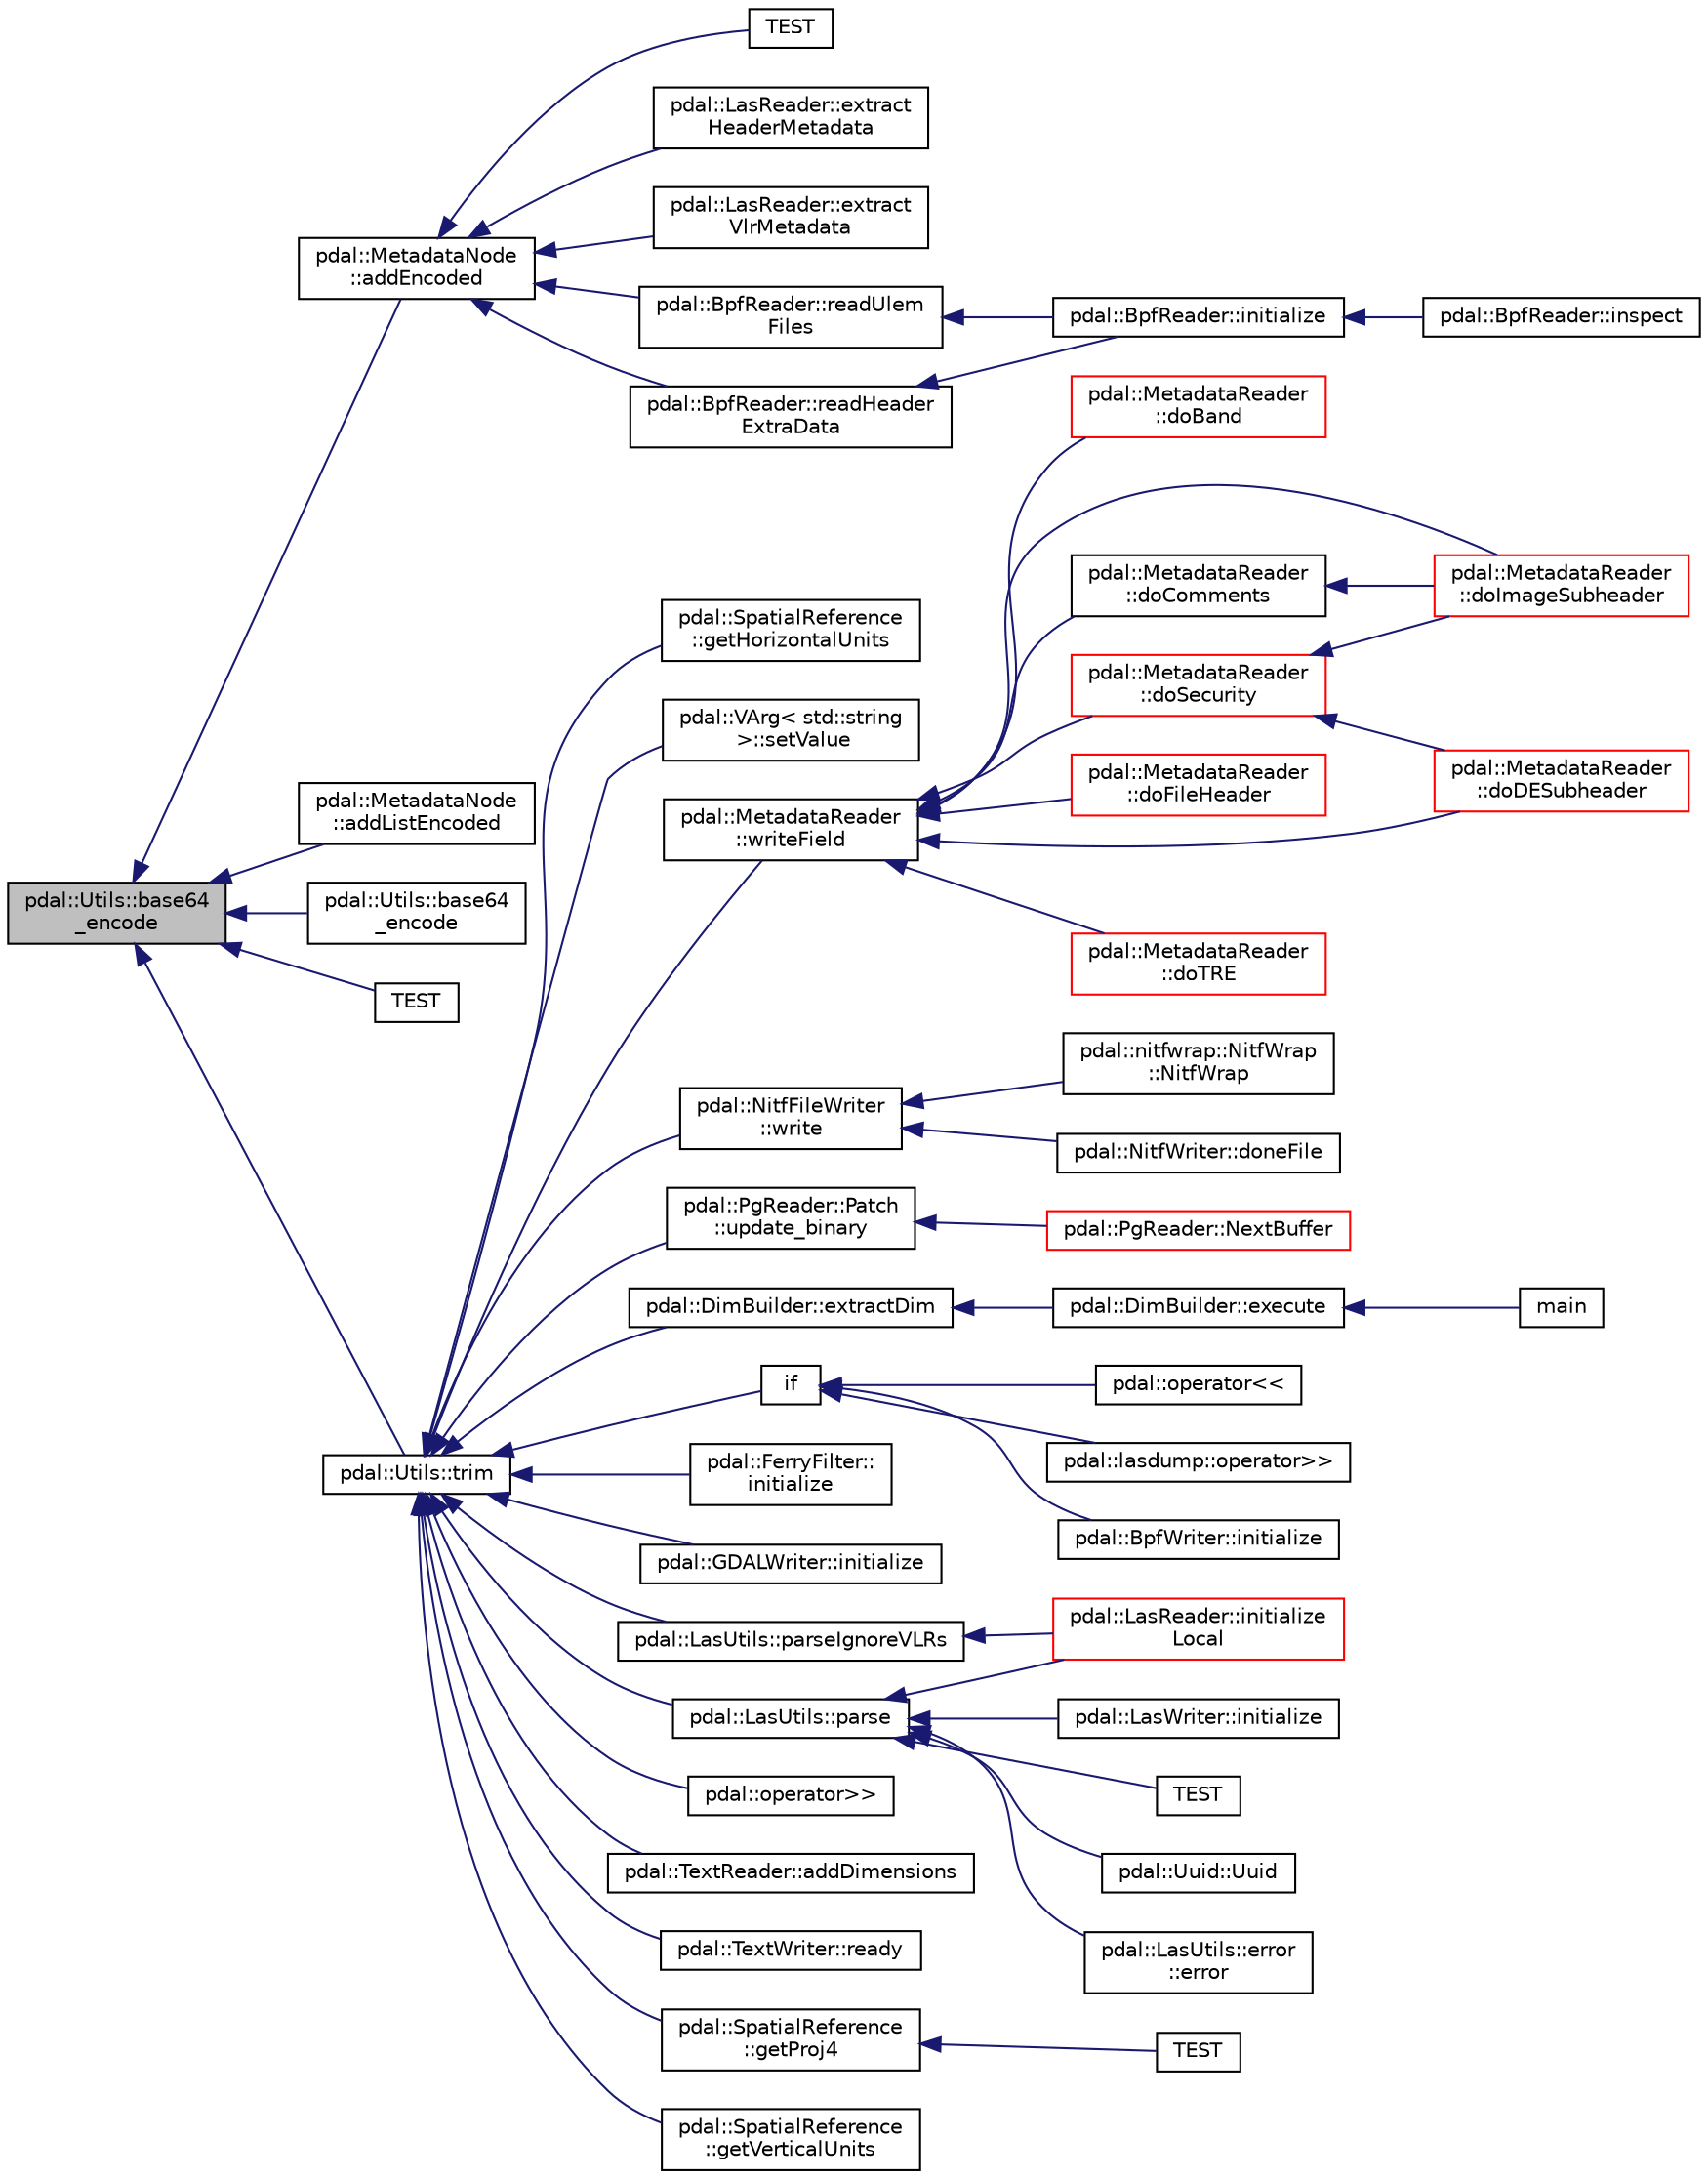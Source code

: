 digraph "pdal::Utils::base64_encode"
{
  edge [fontname="Helvetica",fontsize="10",labelfontname="Helvetica",labelfontsize="10"];
  node [fontname="Helvetica",fontsize="10",shape=record];
  rankdir="LR";
  Node1 [label="pdal::Utils::base64\l_encode",height=0.2,width=0.4,color="black", fillcolor="grey75", style="filled", fontcolor="black"];
  Node1 -> Node2 [dir="back",color="midnightblue",fontsize="10",style="solid",fontname="Helvetica"];
  Node2 [label="pdal::MetadataNode\l::addEncoded",height=0.2,width=0.4,color="black", fillcolor="white", style="filled",URL="$classpdal_1_1MetadataNode.html#a5f0ad468dcce89e60406eb00e4b0b543"];
  Node2 -> Node3 [dir="back",color="midnightblue",fontsize="10",style="solid",fontname="Helvetica"];
  Node3 [label="pdal::LasReader::extract\lHeaderMetadata",height=0.2,width=0.4,color="black", fillcolor="white", style="filled",URL="$classpdal_1_1LasReader.html#ae37da23f5ec384cb4b43be8c9676805a"];
  Node2 -> Node4 [dir="back",color="midnightblue",fontsize="10",style="solid",fontname="Helvetica"];
  Node4 [label="pdal::LasReader::extract\lVlrMetadata",height=0.2,width=0.4,color="black", fillcolor="white", style="filled",URL="$classpdal_1_1LasReader.html#a8f23a011c750b9942cc26f6ba50ad3b1"];
  Node2 -> Node5 [dir="back",color="midnightblue",fontsize="10",style="solid",fontname="Helvetica"];
  Node5 [label="pdal::BpfReader::readHeader\lExtraData",height=0.2,width=0.4,color="black", fillcolor="white", style="filled",URL="$classpdal_1_1BpfReader.html#ad79ce277210a06587dda542c676c322c"];
  Node5 -> Node6 [dir="back",color="midnightblue",fontsize="10",style="solid",fontname="Helvetica"];
  Node6 [label="pdal::BpfReader::initialize",height=0.2,width=0.4,color="black", fillcolor="white", style="filled",URL="$classpdal_1_1BpfReader.html#ab7dd5387cb7f88c2c5bbbc1d4838be50"];
  Node6 -> Node7 [dir="back",color="midnightblue",fontsize="10",style="solid",fontname="Helvetica"];
  Node7 [label="pdal::BpfReader::inspect",height=0.2,width=0.4,color="black", fillcolor="white", style="filled",URL="$classpdal_1_1BpfReader.html#accb0283f384ad927abc5f37881be748c"];
  Node2 -> Node8 [dir="back",color="midnightblue",fontsize="10",style="solid",fontname="Helvetica"];
  Node8 [label="pdal::BpfReader::readUlem\lFiles",height=0.2,width=0.4,color="black", fillcolor="white", style="filled",URL="$classpdal_1_1BpfReader.html#a8cc4909dafb875bb06b513478a31408d"];
  Node8 -> Node6 [dir="back",color="midnightblue",fontsize="10",style="solid",fontname="Helvetica"];
  Node2 -> Node9 [dir="back",color="midnightblue",fontsize="10",style="solid",fontname="Helvetica"];
  Node9 [label="TEST",height=0.2,width=0.4,color="black", fillcolor="white", style="filled",URL="$MetadataTest_8cpp.html#a51418dfaf40922e4a44ca87031aebf4b"];
  Node1 -> Node10 [dir="back",color="midnightblue",fontsize="10",style="solid",fontname="Helvetica"];
  Node10 [label="pdal::MetadataNode\l::addListEncoded",height=0.2,width=0.4,color="black", fillcolor="white", style="filled",URL="$classpdal_1_1MetadataNode.html#a6e47728d4f9a4aefaa92e7ba19bbfb76"];
  Node1 -> Node11 [dir="back",color="midnightblue",fontsize="10",style="solid",fontname="Helvetica"];
  Node11 [label="pdal::Utils::base64\l_encode",height=0.2,width=0.4,color="black", fillcolor="white", style="filled",URL="$namespacepdal_1_1Utils.html#a6afb17d343ab75a055584b85bcf437bc"];
  Node1 -> Node12 [dir="back",color="midnightblue",fontsize="10",style="solid",fontname="Helvetica"];
  Node12 [label="TEST",height=0.2,width=0.4,color="black", fillcolor="white", style="filled",URL="$BPFTest_8cpp.html#ad6914e3a20cefae0971f8586adce22d7"];
  Node1 -> Node13 [dir="back",color="midnightblue",fontsize="10",style="solid",fontname="Helvetica"];
  Node13 [label="pdal::Utils::trim",height=0.2,width=0.4,color="black", fillcolor="white", style="filled",URL="$namespacepdal_1_1Utils.html#ac5d9d3dfd3f4611182c07aa85e27c1e4"];
  Node13 -> Node14 [dir="back",color="midnightblue",fontsize="10",style="solid",fontname="Helvetica"];
  Node14 [label="pdal::DimBuilder::extractDim",height=0.2,width=0.4,color="black", fillcolor="white", style="filled",URL="$classpdal_1_1DimBuilder.html#a51bc21469f4546a9d5152f725ae41345"];
  Node14 -> Node15 [dir="back",color="midnightblue",fontsize="10",style="solid",fontname="Helvetica"];
  Node15 [label="pdal::DimBuilder::execute",height=0.2,width=0.4,color="black", fillcolor="white", style="filled",URL="$classpdal_1_1DimBuilder.html#a80dc37c7ba907d37af6ce04620364855"];
  Node15 -> Node16 [dir="back",color="midnightblue",fontsize="10",style="solid",fontname="Helvetica"];
  Node16 [label="main",height=0.2,width=0.4,color="black", fillcolor="white", style="filled",URL="$DimBuilder_8cpp.html#a0ddf1224851353fc92bfbff6f499fa97"];
  Node13 -> Node17 [dir="back",color="midnightblue",fontsize="10",style="solid",fontname="Helvetica"];
  Node17 [label="if",height=0.2,width=0.4,color="black", fillcolor="white", style="filled",URL="$classList_8js.html#a42fbbb7edefed1ff7799c7b86d320046"];
  Node17 -> Node18 [dir="back",color="midnightblue",fontsize="10",style="solid",fontname="Helvetica"];
  Node18 [label="pdal::BpfWriter::initialize",height=0.2,width=0.4,color="black", fillcolor="white", style="filled",URL="$classpdal_1_1BpfWriter.html#a526c1c3f5d9b660155d8f44a5ade8de2"];
  Node17 -> Node19 [dir="back",color="midnightblue",fontsize="10",style="solid",fontname="Helvetica"];
  Node19 [label="pdal::operator\<\<",height=0.2,width=0.4,color="black", fillcolor="white", style="filled",URL="$namespacepdal.html#ae14e5c0a92c5d7339247bde42e83a812"];
  Node17 -> Node20 [dir="back",color="midnightblue",fontsize="10",style="solid",fontname="Helvetica"];
  Node20 [label="pdal::lasdump::operator\>\>",height=0.2,width=0.4,color="black", fillcolor="white", style="filled",URL="$namespacepdal_1_1lasdump.html#ab51aa7936f52ecf93e594288c0032545"];
  Node13 -> Node21 [dir="back",color="midnightblue",fontsize="10",style="solid",fontname="Helvetica"];
  Node21 [label="pdal::FerryFilter::\linitialize",height=0.2,width=0.4,color="black", fillcolor="white", style="filled",URL="$classpdal_1_1FerryFilter.html#a9477df165d2db87405b8af1bba818113"];
  Node13 -> Node22 [dir="back",color="midnightblue",fontsize="10",style="solid",fontname="Helvetica"];
  Node22 [label="pdal::GDALWriter::initialize",height=0.2,width=0.4,color="black", fillcolor="white", style="filled",URL="$classpdal_1_1GDALWriter.html#ab4e5955973f0f549c8399f39b571f634"];
  Node13 -> Node23 [dir="back",color="midnightblue",fontsize="10",style="solid",fontname="Helvetica"];
  Node23 [label="pdal::LasUtils::parseIgnoreVLRs",height=0.2,width=0.4,color="black", fillcolor="white", style="filled",URL="$namespacepdal_1_1LasUtils.html#aa3390d8572d48c1f2294cde07e614319"];
  Node23 -> Node24 [dir="back",color="midnightblue",fontsize="10",style="solid",fontname="Helvetica"];
  Node24 [label="pdal::LasReader::initialize\lLocal",height=0.2,width=0.4,color="red", fillcolor="white", style="filled",URL="$classpdal_1_1LasReader.html#a998510dc0b7d1b59387a5c2686c27f46"];
  Node13 -> Node25 [dir="back",color="midnightblue",fontsize="10",style="solid",fontname="Helvetica"];
  Node25 [label="pdal::LasUtils::parse",height=0.2,width=0.4,color="black", fillcolor="white", style="filled",URL="$namespacepdal_1_1LasUtils.html#aa78ca118dc2638ab806bec5afb12b224"];
  Node25 -> Node26 [dir="back",color="midnightblue",fontsize="10",style="solid",fontname="Helvetica"];
  Node26 [label="pdal::LasUtils::error\l::error",height=0.2,width=0.4,color="black", fillcolor="white", style="filled",URL="$structpdal_1_1LasUtils_1_1error.html#a96fcbe86a7b0480997a9af72956d34d1"];
  Node25 -> Node27 [dir="back",color="midnightblue",fontsize="10",style="solid",fontname="Helvetica"];
  Node27 [label="pdal::LasWriter::initialize",height=0.2,width=0.4,color="black", fillcolor="white", style="filled",URL="$classpdal_1_1LasWriter.html#ac06df277822c359343f95003bfda9cce"];
  Node25 -> Node24 [dir="back",color="midnightblue",fontsize="10",style="solid",fontname="Helvetica"];
  Node25 -> Node28 [dir="back",color="midnightblue",fontsize="10",style="solid",fontname="Helvetica"];
  Node28 [label="TEST",height=0.2,width=0.4,color="black", fillcolor="white", style="filled",URL="$ProgramArgsTest_8cpp.html#a5c58b8358e6272f453c00259f5b2ad75"];
  Node25 -> Node29 [dir="back",color="midnightblue",fontsize="10",style="solid",fontname="Helvetica"];
  Node29 [label="pdal::Uuid::Uuid",height=0.2,width=0.4,color="black", fillcolor="white", style="filled",URL="$classpdal_1_1Uuid.html#a9df2a9432eaeaff6bb97761e7be07d38"];
  Node13 -> Node30 [dir="back",color="midnightblue",fontsize="10",style="solid",fontname="Helvetica"];
  Node30 [label="pdal::operator\>\>",height=0.2,width=0.4,color="black", fillcolor="white", style="filled",URL="$namespacepdal.html#a5ac6fd6a9c52e0df8447ef85c2bb30d8"];
  Node13 -> Node31 [dir="back",color="midnightblue",fontsize="10",style="solid",fontname="Helvetica"];
  Node31 [label="pdal::TextReader::addDimensions",height=0.2,width=0.4,color="black", fillcolor="white", style="filled",URL="$classpdal_1_1TextReader.html#ae502ea3c6508d9c5a5661d5641893d40"];
  Node13 -> Node32 [dir="back",color="midnightblue",fontsize="10",style="solid",fontname="Helvetica"];
  Node32 [label="pdal::TextWriter::ready",height=0.2,width=0.4,color="black", fillcolor="white", style="filled",URL="$classpdal_1_1TextWriter.html#ac1d9448dc94fc5272631b7066301e521"];
  Node13 -> Node33 [dir="back",color="midnightblue",fontsize="10",style="solid",fontname="Helvetica"];
  Node33 [label="pdal::SpatialReference\l::getProj4",height=0.2,width=0.4,color="black", fillcolor="white", style="filled",URL="$classpdal_1_1SpatialReference.html#a3c1bf2c55ef7d9702b7c19b429548247"];
  Node33 -> Node34 [dir="back",color="midnightblue",fontsize="10",style="solid",fontname="Helvetica"];
  Node34 [label="TEST",height=0.2,width=0.4,color="black", fillcolor="white", style="filled",URL="$SpatialReferenceTest_8cpp.html#a84d1a7f5c73466e100d37cc72ae74ddc"];
  Node13 -> Node35 [dir="back",color="midnightblue",fontsize="10",style="solid",fontname="Helvetica"];
  Node35 [label="pdal::SpatialReference\l::getVerticalUnits",height=0.2,width=0.4,color="black", fillcolor="white", style="filled",URL="$classpdal_1_1SpatialReference.html#a488ba1399efef87ca41b959fdff8746b"];
  Node13 -> Node36 [dir="back",color="midnightblue",fontsize="10",style="solid",fontname="Helvetica"];
  Node36 [label="pdal::SpatialReference\l::getHorizontalUnits",height=0.2,width=0.4,color="black", fillcolor="white", style="filled",URL="$classpdal_1_1SpatialReference.html#accc766304029ee26834a0beeb411b0f5"];
  Node13 -> Node37 [dir="back",color="midnightblue",fontsize="10",style="solid",fontname="Helvetica"];
  Node37 [label="pdal::VArg\< std::string\l \>::setValue",height=0.2,width=0.4,color="black", fillcolor="white", style="filled",URL="$classpdal_1_1VArg_3_01std_1_1string_01_4.html#ac5084a8a9dee040fb8ec7be19092572d"];
  Node13 -> Node38 [dir="back",color="midnightblue",fontsize="10",style="solid",fontname="Helvetica"];
  Node38 [label="pdal::MetadataReader\l::writeField",height=0.2,width=0.4,color="black", fillcolor="white", style="filled",URL="$classpdal_1_1MetadataReader.html#a1c64a95d8aa3024eac8fe8f98be64df4"];
  Node38 -> Node39 [dir="back",color="midnightblue",fontsize="10",style="solid",fontname="Helvetica"];
  Node39 [label="pdal::MetadataReader\l::doBand",height=0.2,width=0.4,color="red", fillcolor="white", style="filled",URL="$classpdal_1_1MetadataReader.html#ad251dfabc6e167a8a5d881b052429d71"];
  Node38 -> Node40 [dir="back",color="midnightblue",fontsize="10",style="solid",fontname="Helvetica"];
  Node40 [label="pdal::MetadataReader\l::doComments",height=0.2,width=0.4,color="black", fillcolor="white", style="filled",URL="$classpdal_1_1MetadataReader.html#afb1769d68bcf716541f8703da322212d"];
  Node40 -> Node41 [dir="back",color="midnightblue",fontsize="10",style="solid",fontname="Helvetica"];
  Node41 [label="pdal::MetadataReader\l::doImageSubheader",height=0.2,width=0.4,color="red", fillcolor="white", style="filled",URL="$classpdal_1_1MetadataReader.html#a0f0fd61c776d52aa63dbc6f96b0bd9cd"];
  Node38 -> Node42 [dir="back",color="midnightblue",fontsize="10",style="solid",fontname="Helvetica"];
  Node42 [label="pdal::MetadataReader\l::doDESubheader",height=0.2,width=0.4,color="red", fillcolor="white", style="filled",URL="$classpdal_1_1MetadataReader.html#a09371cc1f564e82c16f6a77648c02a00"];
  Node38 -> Node43 [dir="back",color="midnightblue",fontsize="10",style="solid",fontname="Helvetica"];
  Node43 [label="pdal::MetadataReader\l::doFileHeader",height=0.2,width=0.4,color="red", fillcolor="white", style="filled",URL="$classpdal_1_1MetadataReader.html#aa427c00702c8c857bf835f941dcad27c"];
  Node38 -> Node41 [dir="back",color="midnightblue",fontsize="10",style="solid",fontname="Helvetica"];
  Node38 -> Node44 [dir="back",color="midnightblue",fontsize="10",style="solid",fontname="Helvetica"];
  Node44 [label="pdal::MetadataReader\l::doSecurity",height=0.2,width=0.4,color="red", fillcolor="white", style="filled",URL="$classpdal_1_1MetadataReader.html#aa46481f230ff9c0a410be9b039f72d80"];
  Node44 -> Node42 [dir="back",color="midnightblue",fontsize="10",style="solid",fontname="Helvetica"];
  Node44 -> Node41 [dir="back",color="midnightblue",fontsize="10",style="solid",fontname="Helvetica"];
  Node38 -> Node45 [dir="back",color="midnightblue",fontsize="10",style="solid",fontname="Helvetica"];
  Node45 [label="pdal::MetadataReader\l::doTRE",height=0.2,width=0.4,color="red", fillcolor="white", style="filled",URL="$classpdal_1_1MetadataReader.html#a0b501db6838ec8a7fc159f968369c704"];
  Node13 -> Node46 [dir="back",color="midnightblue",fontsize="10",style="solid",fontname="Helvetica"];
  Node46 [label="pdal::NitfFileWriter\l::write",height=0.2,width=0.4,color="black", fillcolor="white", style="filled",URL="$classpdal_1_1NitfFileWriter.html#a3dd708be19b41cc3633c34903b3418f2"];
  Node46 -> Node47 [dir="back",color="midnightblue",fontsize="10",style="solid",fontname="Helvetica"];
  Node47 [label="pdal::NitfWriter::doneFile",height=0.2,width=0.4,color="black", fillcolor="white", style="filled",URL="$classpdal_1_1NitfWriter.html#a0320785ad5311c55705c6b41a13cfb75"];
  Node46 -> Node48 [dir="back",color="midnightblue",fontsize="10",style="solid",fontname="Helvetica"];
  Node48 [label="pdal::nitfwrap::NitfWrap\l::NitfWrap",height=0.2,width=0.4,color="black", fillcolor="white", style="filled",URL="$classpdal_1_1nitfwrap_1_1NitfWrap.html#a507defc6c08af645c161ee875c58374a"];
  Node13 -> Node49 [dir="back",color="midnightblue",fontsize="10",style="solid",fontname="Helvetica"];
  Node49 [label="pdal::PgReader::Patch\l::update_binary",height=0.2,width=0.4,color="black", fillcolor="white", style="filled",URL="$classpdal_1_1PgReader_1_1Patch.html#ac3483fad6a7aa33e36e47d5cf684864b"];
  Node49 -> Node50 [dir="back",color="midnightblue",fontsize="10",style="solid",fontname="Helvetica"];
  Node50 [label="pdal::PgReader::NextBuffer",height=0.2,width=0.4,color="red", fillcolor="white", style="filled",URL="$classpdal_1_1PgReader.html#a99ed5ebb1c9554325b5902a8c2944fbf"];
}
